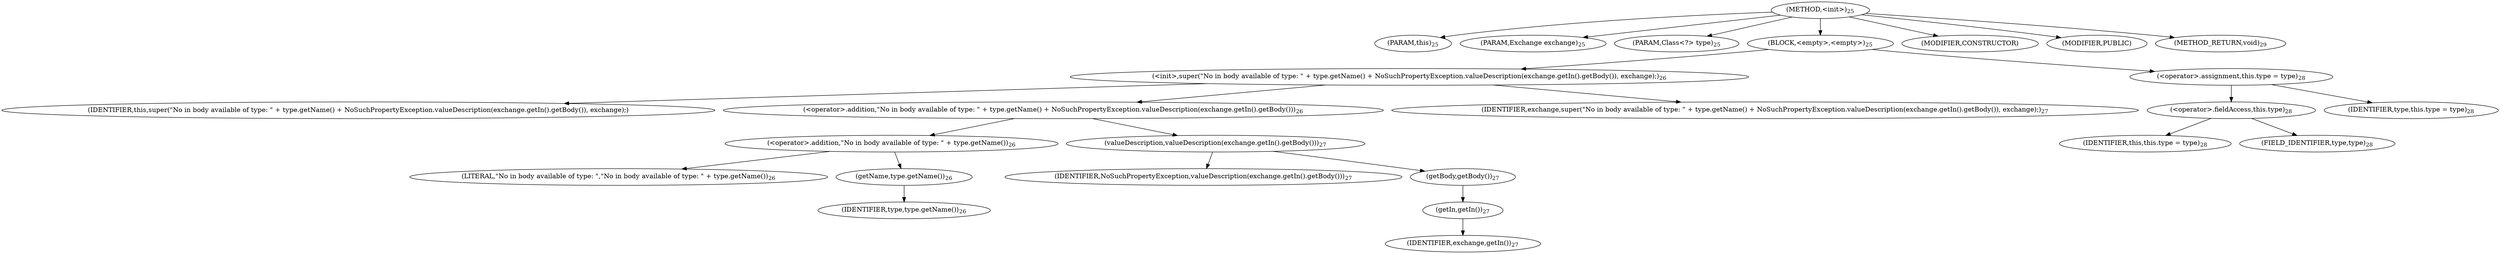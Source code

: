 digraph "&lt;init&gt;" {  
"11" [label = <(METHOD,&lt;init&gt;)<SUB>25</SUB>> ]
"4" [label = <(PARAM,this)<SUB>25</SUB>> ]
"12" [label = <(PARAM,Exchange exchange)<SUB>25</SUB>> ]
"13" [label = <(PARAM,Class&lt;?&gt; type)<SUB>25</SUB>> ]
"14" [label = <(BLOCK,&lt;empty&gt;,&lt;empty&gt;)<SUB>25</SUB>> ]
"15" [label = <(&lt;init&gt;,super(&quot;No in body available of type: &quot; + type.getName() + NoSuchPropertyException.valueDescription(exchange.getIn().getBody()), exchange);)<SUB>26</SUB>> ]
"3" [label = <(IDENTIFIER,this,super(&quot;No in body available of type: &quot; + type.getName() + NoSuchPropertyException.valueDescription(exchange.getIn().getBody()), exchange);)> ]
"16" [label = <(&lt;operator&gt;.addition,&quot;No in body available of type: &quot; + type.getName() + NoSuchPropertyException.valueDescription(exchange.getIn().getBody()))<SUB>26</SUB>> ]
"17" [label = <(&lt;operator&gt;.addition,&quot;No in body available of type: &quot; + type.getName())<SUB>26</SUB>> ]
"18" [label = <(LITERAL,&quot;No in body available of type: &quot;,&quot;No in body available of type: &quot; + type.getName())<SUB>26</SUB>> ]
"19" [label = <(getName,type.getName())<SUB>26</SUB>> ]
"20" [label = <(IDENTIFIER,type,type.getName())<SUB>26</SUB>> ]
"21" [label = <(valueDescription,valueDescription(exchange.getIn().getBody()))<SUB>27</SUB>> ]
"22" [label = <(IDENTIFIER,NoSuchPropertyException,valueDescription(exchange.getIn().getBody()))<SUB>27</SUB>> ]
"23" [label = <(getBody,getBody())<SUB>27</SUB>> ]
"24" [label = <(getIn,getIn())<SUB>27</SUB>> ]
"25" [label = <(IDENTIFIER,exchange,getIn())<SUB>27</SUB>> ]
"26" [label = <(IDENTIFIER,exchange,super(&quot;No in body available of type: &quot; + type.getName() + NoSuchPropertyException.valueDescription(exchange.getIn().getBody()), exchange);)<SUB>27</SUB>> ]
"27" [label = <(&lt;operator&gt;.assignment,this.type = type)<SUB>28</SUB>> ]
"28" [label = <(&lt;operator&gt;.fieldAccess,this.type)<SUB>28</SUB>> ]
"5" [label = <(IDENTIFIER,this,this.type = type)<SUB>28</SUB>> ]
"29" [label = <(FIELD_IDENTIFIER,type,type)<SUB>28</SUB>> ]
"30" [label = <(IDENTIFIER,type,this.type = type)<SUB>28</SUB>> ]
"31" [label = <(MODIFIER,CONSTRUCTOR)> ]
"32" [label = <(MODIFIER,PUBLIC)> ]
"33" [label = <(METHOD_RETURN,void)<SUB>29</SUB>> ]
  "11" -> "4" 
  "11" -> "12" 
  "11" -> "13" 
  "11" -> "14" 
  "11" -> "31" 
  "11" -> "32" 
  "11" -> "33" 
  "14" -> "15" 
  "14" -> "27" 
  "15" -> "3" 
  "15" -> "16" 
  "15" -> "26" 
  "16" -> "17" 
  "16" -> "21" 
  "17" -> "18" 
  "17" -> "19" 
  "19" -> "20" 
  "21" -> "22" 
  "21" -> "23" 
  "23" -> "24" 
  "24" -> "25" 
  "27" -> "28" 
  "27" -> "30" 
  "28" -> "5" 
  "28" -> "29" 
}
